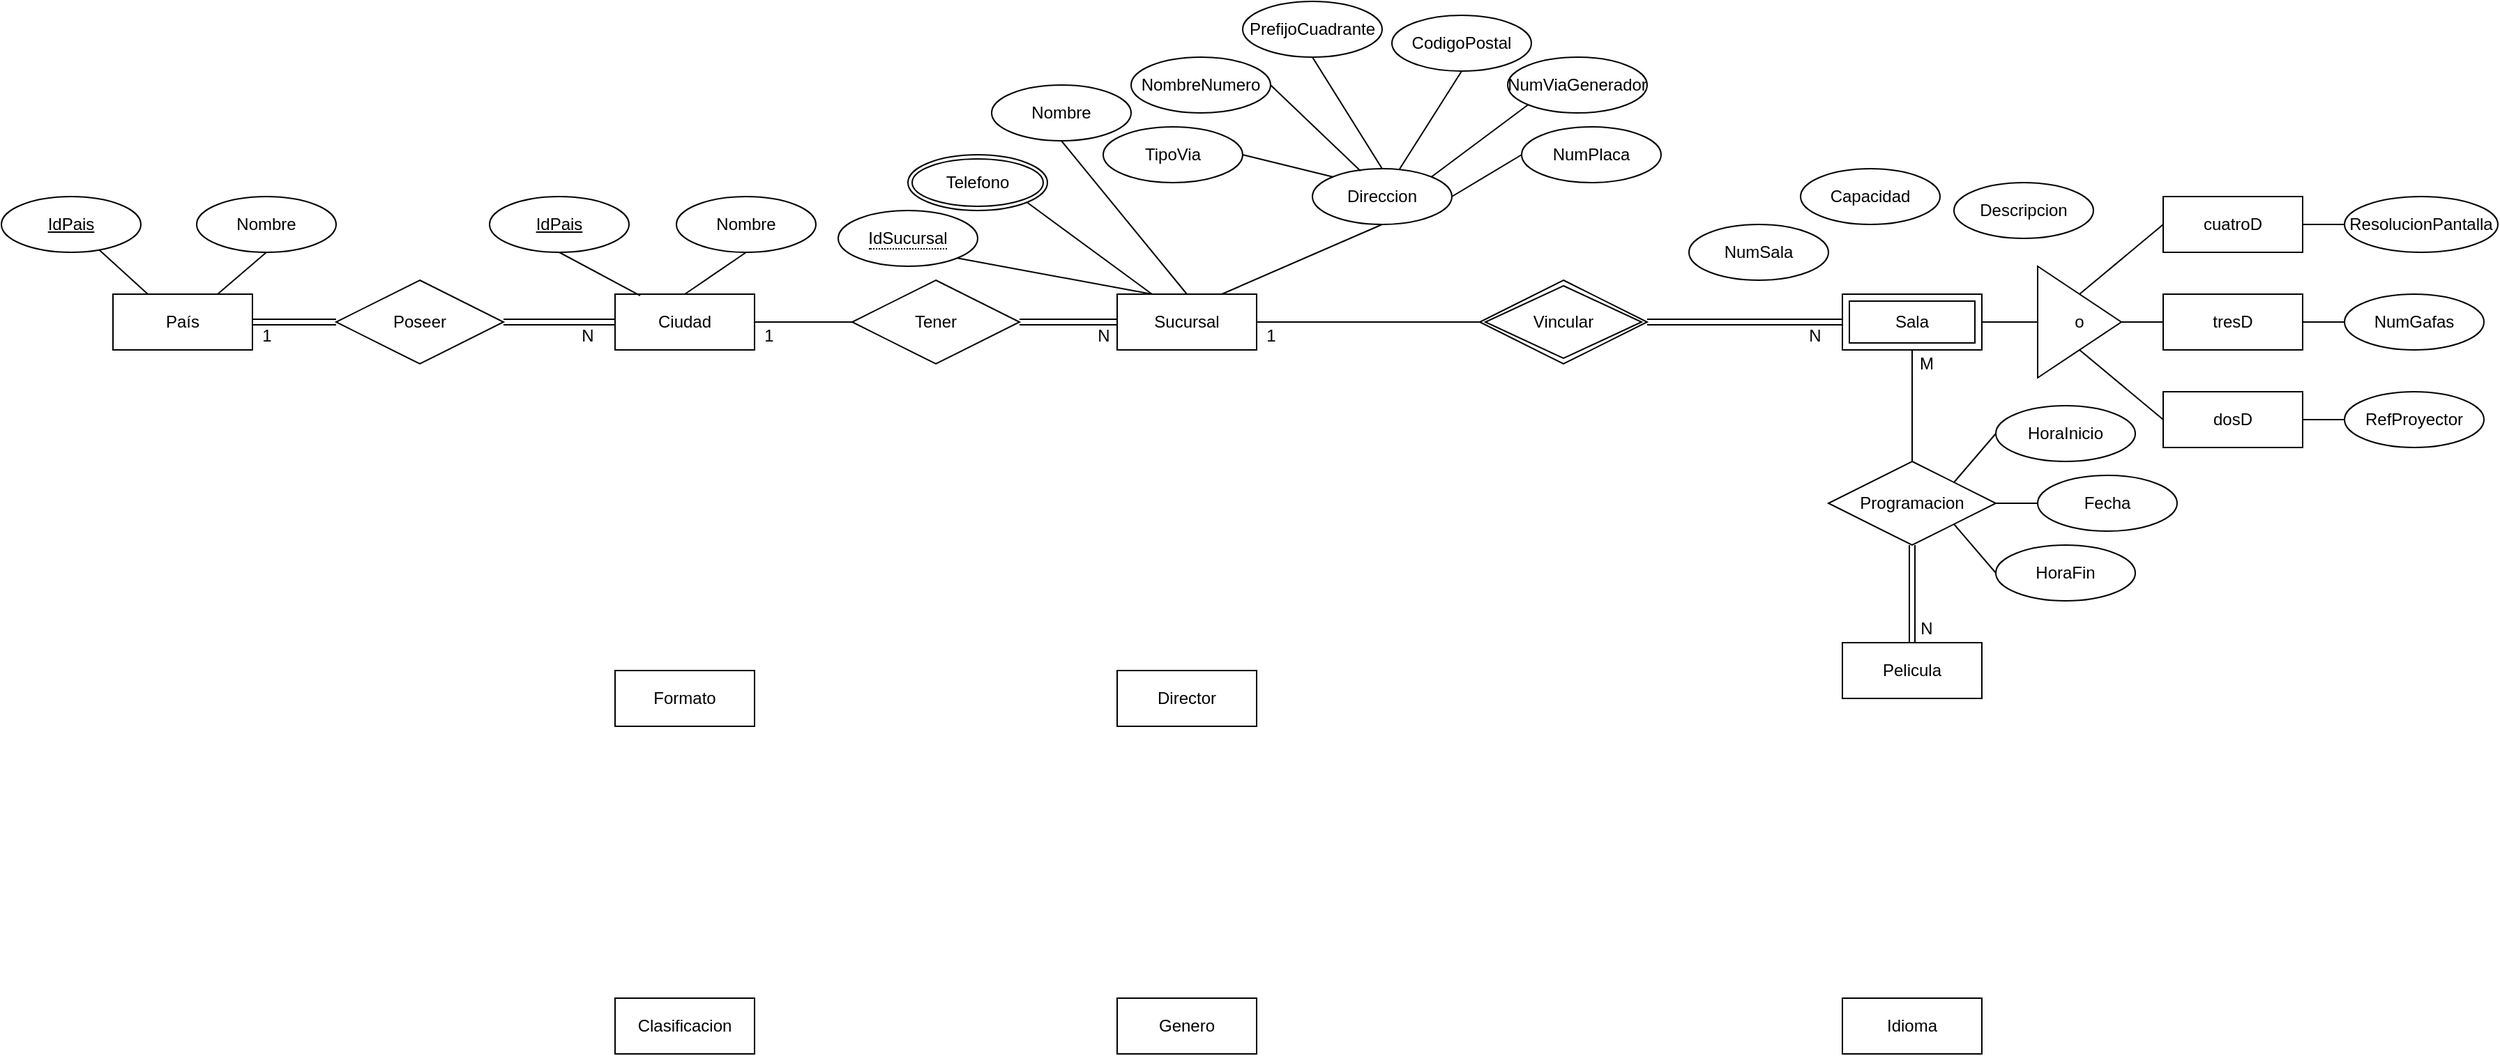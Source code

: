 <mxfile version="16.5.6" type="github">
  <diagram id="iKZTLfizrBLWF1osqMsN" name="Page-1">
    <mxGraphModel dx="1792" dy="1736" grid="1" gridSize="10" guides="1" tooltips="1" connect="1" arrows="1" fold="1" page="1" pageScale="1" pageWidth="827" pageHeight="1169" math="0" shadow="0">
      <root>
        <mxCell id="0" />
        <mxCell id="1" parent="0" />
        <mxCell id="ewGO8U9_hze2pfh3veyB-21" style="edgeStyle=none;rounded=0;orthogonalLoop=1;jettySize=auto;html=1;exitX=1;exitY=0.5;exitDx=0;exitDy=0;entryX=0;entryY=0.5;entryDx=0;entryDy=0;endArrow=none;endFill=0;startArrow=classic;startFill=1;shape=link;" edge="1" parent="1" source="ewGO8U9_hze2pfh3veyB-1" target="ewGO8U9_hze2pfh3veyB-20">
          <mxGeometry relative="1" as="geometry" />
        </mxCell>
        <mxCell id="ewGO8U9_hze2pfh3veyB-1" value="País" style="whiteSpace=wrap;html=1;align=center;" vertex="1" parent="1">
          <mxGeometry x="-90" y="90" width="100" height="40" as="geometry" />
        </mxCell>
        <mxCell id="ewGO8U9_hze2pfh3veyB-26" style="edgeStyle=none;rounded=0;orthogonalLoop=1;jettySize=auto;html=1;exitX=1;exitY=0.5;exitDx=0;exitDy=0;entryX=0;entryY=0.5;entryDx=0;entryDy=0;startArrow=none;startFill=0;endArrow=none;endFill=0;" edge="1" parent="1" source="ewGO8U9_hze2pfh3veyB-2" target="ewGO8U9_hze2pfh3veyB-25">
          <mxGeometry relative="1" as="geometry" />
        </mxCell>
        <mxCell id="ewGO8U9_hze2pfh3veyB-2" value="Ciudad" style="whiteSpace=wrap;html=1;align=center;" vertex="1" parent="1">
          <mxGeometry x="270" y="90" width="100" height="40" as="geometry" />
        </mxCell>
        <mxCell id="ewGO8U9_hze2pfh3veyB-3" value="Sucursal" style="whiteSpace=wrap;html=1;align=center;" vertex="1" parent="1">
          <mxGeometry x="630" y="90" width="100" height="40" as="geometry" />
        </mxCell>
        <mxCell id="ewGO8U9_hze2pfh3veyB-5" value="Pelicula" style="whiteSpace=wrap;html=1;align=center;" vertex="1" parent="1">
          <mxGeometry x="1150" y="340" width="100" height="40" as="geometry" />
        </mxCell>
        <mxCell id="ewGO8U9_hze2pfh3veyB-6" value="Idioma" style="whiteSpace=wrap;html=1;align=center;" vertex="1" parent="1">
          <mxGeometry x="1150" y="595" width="100" height="40" as="geometry" />
        </mxCell>
        <mxCell id="ewGO8U9_hze2pfh3veyB-7" value="Genero" style="whiteSpace=wrap;html=1;align=center;" vertex="1" parent="1">
          <mxGeometry x="630" y="595" width="100" height="40" as="geometry" />
        </mxCell>
        <mxCell id="ewGO8U9_hze2pfh3veyB-8" value="Clasificacion" style="whiteSpace=wrap;html=1;align=center;" vertex="1" parent="1">
          <mxGeometry x="270" y="595" width="100" height="40" as="geometry" />
        </mxCell>
        <mxCell id="ewGO8U9_hze2pfh3veyB-9" value="Director" style="whiteSpace=wrap;html=1;align=center;" vertex="1" parent="1">
          <mxGeometry x="630" y="360" width="100" height="40" as="geometry" />
        </mxCell>
        <mxCell id="ewGO8U9_hze2pfh3veyB-10" value="Formato" style="whiteSpace=wrap;html=1;align=center;" vertex="1" parent="1">
          <mxGeometry x="270" y="360" width="100" height="40" as="geometry" />
        </mxCell>
        <mxCell id="ewGO8U9_hze2pfh3veyB-16" style="rounded=0;orthogonalLoop=1;jettySize=auto;html=1;entryX=0.25;entryY=0;entryDx=0;entryDy=0;endArrow=none;endFill=0;" edge="1" parent="1" source="ewGO8U9_hze2pfh3veyB-12" target="ewGO8U9_hze2pfh3veyB-1">
          <mxGeometry relative="1" as="geometry" />
        </mxCell>
        <mxCell id="ewGO8U9_hze2pfh3veyB-12" value="IdPais" style="ellipse;whiteSpace=wrap;html=1;align=center;fontStyle=4;" vertex="1" parent="1">
          <mxGeometry x="-170" y="20" width="100" height="40" as="geometry" />
        </mxCell>
        <mxCell id="ewGO8U9_hze2pfh3veyB-17" style="rounded=0;orthogonalLoop=1;jettySize=auto;html=1;exitX=0.5;exitY=1;exitDx=0;exitDy=0;entryX=0.75;entryY=0;entryDx=0;entryDy=0;endArrow=none;endFill=0;" edge="1" parent="1" source="ewGO8U9_hze2pfh3veyB-13" target="ewGO8U9_hze2pfh3veyB-1">
          <mxGeometry relative="1" as="geometry" />
        </mxCell>
        <mxCell id="ewGO8U9_hze2pfh3veyB-13" value="Nombre" style="ellipse;whiteSpace=wrap;html=1;align=center;" vertex="1" parent="1">
          <mxGeometry x="-30" y="20" width="100" height="40" as="geometry" />
        </mxCell>
        <mxCell id="ewGO8U9_hze2pfh3veyB-18" style="edgeStyle=none;rounded=0;orthogonalLoop=1;jettySize=auto;html=1;exitX=0.5;exitY=1;exitDx=0;exitDy=0;entryX=0.18;entryY=0.026;entryDx=0;entryDy=0;entryPerimeter=0;endArrow=none;endFill=0;" edge="1" parent="1" source="ewGO8U9_hze2pfh3veyB-14" target="ewGO8U9_hze2pfh3veyB-2">
          <mxGeometry relative="1" as="geometry" />
        </mxCell>
        <mxCell id="ewGO8U9_hze2pfh3veyB-14" value="IdPais" style="ellipse;whiteSpace=wrap;html=1;align=center;fontStyle=4;" vertex="1" parent="1">
          <mxGeometry x="180" y="20" width="100" height="40" as="geometry" />
        </mxCell>
        <mxCell id="ewGO8U9_hze2pfh3veyB-19" style="edgeStyle=none;rounded=0;orthogonalLoop=1;jettySize=auto;html=1;exitX=0.5;exitY=1;exitDx=0;exitDy=0;entryX=0.5;entryY=0;entryDx=0;entryDy=0;endArrow=none;endFill=0;" edge="1" parent="1" source="ewGO8U9_hze2pfh3veyB-15" target="ewGO8U9_hze2pfh3veyB-2">
          <mxGeometry relative="1" as="geometry" />
        </mxCell>
        <mxCell id="ewGO8U9_hze2pfh3veyB-15" value="Nombre" style="ellipse;whiteSpace=wrap;html=1;align=center;" vertex="1" parent="1">
          <mxGeometry x="314" y="20" width="100" height="40" as="geometry" />
        </mxCell>
        <mxCell id="ewGO8U9_hze2pfh3veyB-22" style="edgeStyle=none;rounded=0;orthogonalLoop=1;jettySize=auto;html=1;exitX=1;exitY=0.5;exitDx=0;exitDy=0;entryX=0;entryY=0.5;entryDx=0;entryDy=0;endArrow=none;endFill=0;shape=link;" edge="1" parent="1" source="ewGO8U9_hze2pfh3veyB-20" target="ewGO8U9_hze2pfh3veyB-2">
          <mxGeometry relative="1" as="geometry" />
        </mxCell>
        <mxCell id="ewGO8U9_hze2pfh3veyB-20" value="Poseer" style="shape=rhombus;perimeter=rhombusPerimeter;whiteSpace=wrap;html=1;align=center;" vertex="1" parent="1">
          <mxGeometry x="70" y="80" width="120" height="60" as="geometry" />
        </mxCell>
        <mxCell id="ewGO8U9_hze2pfh3veyB-23" value="1" style="text;html=1;align=center;verticalAlign=middle;resizable=0;points=[];autosize=1;strokeColor=none;fillColor=none;" vertex="1" parent="1">
          <mxGeometry x="10" y="110" width="20" height="20" as="geometry" />
        </mxCell>
        <mxCell id="ewGO8U9_hze2pfh3veyB-24" value="N" style="text;html=1;align=center;verticalAlign=middle;resizable=0;points=[];autosize=1;strokeColor=none;fillColor=none;" vertex="1" parent="1">
          <mxGeometry x="240" y="110" width="20" height="20" as="geometry" />
        </mxCell>
        <mxCell id="ewGO8U9_hze2pfh3veyB-27" style="edgeStyle=none;rounded=0;orthogonalLoop=1;jettySize=auto;html=1;exitX=1;exitY=0.5;exitDx=0;exitDy=0;entryX=0;entryY=0.5;entryDx=0;entryDy=0;startArrow=none;startFill=0;endArrow=none;endFill=0;shape=link;" edge="1" parent="1" source="ewGO8U9_hze2pfh3veyB-25" target="ewGO8U9_hze2pfh3veyB-3">
          <mxGeometry relative="1" as="geometry" />
        </mxCell>
        <mxCell id="ewGO8U9_hze2pfh3veyB-25" value="Tener" style="shape=rhombus;perimeter=rhombusPerimeter;whiteSpace=wrap;html=1;align=center;" vertex="1" parent="1">
          <mxGeometry x="440" y="80" width="120" height="60" as="geometry" />
        </mxCell>
        <mxCell id="ewGO8U9_hze2pfh3veyB-28" value="1" style="text;html=1;align=center;verticalAlign=middle;resizable=0;points=[];autosize=1;strokeColor=none;fillColor=none;" vertex="1" parent="1">
          <mxGeometry x="370" y="110" width="20" height="20" as="geometry" />
        </mxCell>
        <mxCell id="ewGO8U9_hze2pfh3veyB-29" value="N" style="text;html=1;align=center;verticalAlign=middle;resizable=0;points=[];autosize=1;strokeColor=none;fillColor=none;" vertex="1" parent="1">
          <mxGeometry x="610" y="110" width="20" height="20" as="geometry" />
        </mxCell>
        <mxCell id="ewGO8U9_hze2pfh3veyB-75" style="edgeStyle=none;rounded=0;orthogonalLoop=1;jettySize=auto;html=1;exitX=1;exitY=0.5;exitDx=0;exitDy=0;entryX=0;entryY=0.5;entryDx=0;entryDy=0;startArrow=none;startFill=0;endArrow=none;endFill=0;" edge="1" parent="1" source="ewGO8U9_hze2pfh3veyB-33" target="ewGO8U9_hze2pfh3veyB-74">
          <mxGeometry relative="1" as="geometry" />
        </mxCell>
        <mxCell id="ewGO8U9_hze2pfh3veyB-86" style="edgeStyle=none;rounded=0;orthogonalLoop=1;jettySize=auto;html=1;exitX=0.5;exitY=1;exitDx=0;exitDy=0;entryX=0.5;entryY=0;entryDx=0;entryDy=0;startArrow=none;startFill=0;endArrow=none;endFill=0;" edge="1" parent="1" source="ewGO8U9_hze2pfh3veyB-33" target="ewGO8U9_hze2pfh3veyB-85">
          <mxGeometry relative="1" as="geometry" />
        </mxCell>
        <mxCell id="ewGO8U9_hze2pfh3veyB-33" value="Sala" style="shape=ext;margin=3;double=1;whiteSpace=wrap;html=1;align=center;" vertex="1" parent="1">
          <mxGeometry x="1150" y="90" width="100" height="40" as="geometry" />
        </mxCell>
        <mxCell id="ewGO8U9_hze2pfh3veyB-67" style="edgeStyle=none;rounded=0;orthogonalLoop=1;jettySize=auto;html=1;exitX=0;exitY=0.5;exitDx=0;exitDy=0;entryX=1;entryY=0.5;entryDx=0;entryDy=0;startArrow=none;startFill=0;endArrow=none;endFill=0;" edge="1" parent="1" source="ewGO8U9_hze2pfh3veyB-34" target="ewGO8U9_hze2pfh3veyB-3">
          <mxGeometry relative="1" as="geometry" />
        </mxCell>
        <mxCell id="ewGO8U9_hze2pfh3veyB-68" style="edgeStyle=none;rounded=0;orthogonalLoop=1;jettySize=auto;html=1;exitX=1;exitY=0.5;exitDx=0;exitDy=0;entryX=0;entryY=0.5;entryDx=0;entryDy=0;startArrow=none;startFill=0;endArrow=none;endFill=0;shape=link;" edge="1" parent="1" source="ewGO8U9_hze2pfh3veyB-34" target="ewGO8U9_hze2pfh3veyB-33">
          <mxGeometry relative="1" as="geometry" />
        </mxCell>
        <mxCell id="ewGO8U9_hze2pfh3veyB-34" value="Vincular" style="shape=rhombus;double=1;perimeter=rhombusPerimeter;whiteSpace=wrap;html=1;align=center;" vertex="1" parent="1">
          <mxGeometry x="890" y="80" width="120" height="60" as="geometry" />
        </mxCell>
        <mxCell id="ewGO8U9_hze2pfh3veyB-38" style="edgeStyle=none;rounded=0;orthogonalLoop=1;jettySize=auto;html=1;exitX=1;exitY=1;exitDx=0;exitDy=0;entryX=0.25;entryY=0;entryDx=0;entryDy=0;startArrow=none;startFill=0;endArrow=none;endFill=0;" edge="1" parent="1" source="ewGO8U9_hze2pfh3veyB-35" target="ewGO8U9_hze2pfh3veyB-3">
          <mxGeometry relative="1" as="geometry" />
        </mxCell>
        <mxCell id="ewGO8U9_hze2pfh3veyB-35" value="&lt;span style=&quot;border-bottom: 1px dotted&quot;&gt;IdSucursal&lt;/span&gt;" style="ellipse;whiteSpace=wrap;html=1;align=center;" vertex="1" parent="1">
          <mxGeometry x="430" y="30" width="100" height="40" as="geometry" />
        </mxCell>
        <mxCell id="ewGO8U9_hze2pfh3veyB-39" style="edgeStyle=none;rounded=0;orthogonalLoop=1;jettySize=auto;html=1;exitX=0.5;exitY=1;exitDx=0;exitDy=0;entryX=0.5;entryY=0;entryDx=0;entryDy=0;startArrow=none;startFill=0;endArrow=none;endFill=0;" edge="1" parent="1" source="ewGO8U9_hze2pfh3veyB-37" target="ewGO8U9_hze2pfh3veyB-3">
          <mxGeometry relative="1" as="geometry" />
        </mxCell>
        <mxCell id="ewGO8U9_hze2pfh3veyB-37" value="Nombre" style="ellipse;whiteSpace=wrap;html=1;align=center;" vertex="1" parent="1">
          <mxGeometry x="540" y="-60" width="100" height="40" as="geometry" />
        </mxCell>
        <mxCell id="ewGO8U9_hze2pfh3veyB-41" style="edgeStyle=none;rounded=0;orthogonalLoop=1;jettySize=auto;html=1;exitX=0.5;exitY=1;exitDx=0;exitDy=0;entryX=0.75;entryY=0;entryDx=0;entryDy=0;startArrow=none;startFill=0;endArrow=none;endFill=0;" edge="1" parent="1" source="ewGO8U9_hze2pfh3veyB-40" target="ewGO8U9_hze2pfh3veyB-3">
          <mxGeometry relative="1" as="geometry" />
        </mxCell>
        <mxCell id="ewGO8U9_hze2pfh3veyB-40" value="Direccion" style="ellipse;whiteSpace=wrap;html=1;align=center;" vertex="1" parent="1">
          <mxGeometry x="770" width="100" height="40" as="geometry" />
        </mxCell>
        <mxCell id="ewGO8U9_hze2pfh3veyB-57" style="edgeStyle=none;rounded=0;orthogonalLoop=1;jettySize=auto;html=1;exitX=1;exitY=0.5;exitDx=0;exitDy=0;entryX=0;entryY=0;entryDx=0;entryDy=0;startArrow=none;startFill=0;endArrow=none;endFill=0;" edge="1" parent="1" source="ewGO8U9_hze2pfh3veyB-42" target="ewGO8U9_hze2pfh3veyB-40">
          <mxGeometry relative="1" as="geometry" />
        </mxCell>
        <mxCell id="ewGO8U9_hze2pfh3veyB-42" value="TipoVia" style="ellipse;whiteSpace=wrap;html=1;align=center;" vertex="1" parent="1">
          <mxGeometry x="620" y="-30" width="100" height="40" as="geometry" />
        </mxCell>
        <mxCell id="ewGO8U9_hze2pfh3veyB-58" style="edgeStyle=none;rounded=0;orthogonalLoop=1;jettySize=auto;html=1;exitX=1;exitY=0.5;exitDx=0;exitDy=0;entryX=0.345;entryY=0.041;entryDx=0;entryDy=0;entryPerimeter=0;startArrow=none;startFill=0;endArrow=none;endFill=0;" edge="1" parent="1" source="ewGO8U9_hze2pfh3veyB-43" target="ewGO8U9_hze2pfh3veyB-40">
          <mxGeometry relative="1" as="geometry" />
        </mxCell>
        <mxCell id="ewGO8U9_hze2pfh3veyB-43" value="NombreNumero" style="ellipse;whiteSpace=wrap;html=1;align=center;" vertex="1" parent="1">
          <mxGeometry x="640" y="-80" width="100" height="40" as="geometry" />
        </mxCell>
        <mxCell id="ewGO8U9_hze2pfh3veyB-59" style="edgeStyle=none;rounded=0;orthogonalLoop=1;jettySize=auto;html=1;exitX=0.5;exitY=1;exitDx=0;exitDy=0;entryX=0.5;entryY=0;entryDx=0;entryDy=0;startArrow=none;startFill=0;endArrow=none;endFill=0;" edge="1" parent="1" source="ewGO8U9_hze2pfh3veyB-44" target="ewGO8U9_hze2pfh3veyB-40">
          <mxGeometry relative="1" as="geometry" />
        </mxCell>
        <mxCell id="ewGO8U9_hze2pfh3veyB-44" value="PrefijoCuadrante" style="ellipse;whiteSpace=wrap;html=1;align=center;" vertex="1" parent="1">
          <mxGeometry x="720" y="-120" width="100" height="40" as="geometry" />
        </mxCell>
        <mxCell id="ewGO8U9_hze2pfh3veyB-50" style="edgeStyle=none;rounded=0;orthogonalLoop=1;jettySize=auto;html=1;exitX=1;exitY=1;exitDx=0;exitDy=0;entryX=0.25;entryY=0;entryDx=0;entryDy=0;startArrow=none;startFill=0;endArrow=none;endFill=0;" edge="1" parent="1" source="ewGO8U9_hze2pfh3veyB-48" target="ewGO8U9_hze2pfh3veyB-3">
          <mxGeometry relative="1" as="geometry" />
        </mxCell>
        <mxCell id="ewGO8U9_hze2pfh3veyB-48" value="Telefono" style="ellipse;shape=doubleEllipse;margin=3;whiteSpace=wrap;html=1;align=center;" vertex="1" parent="1">
          <mxGeometry x="480" y="-10" width="100" height="40" as="geometry" />
        </mxCell>
        <mxCell id="ewGO8U9_hze2pfh3veyB-60" style="edgeStyle=none;rounded=0;orthogonalLoop=1;jettySize=auto;html=1;exitX=0.5;exitY=1;exitDx=0;exitDy=0;startArrow=none;startFill=0;endArrow=none;endFill=0;" edge="1" parent="1" source="ewGO8U9_hze2pfh3veyB-52" target="ewGO8U9_hze2pfh3veyB-40">
          <mxGeometry relative="1" as="geometry" />
        </mxCell>
        <mxCell id="ewGO8U9_hze2pfh3veyB-52" value="CodigoPostal&lt;span style=&quot;color: rgba(0 , 0 , 0 , 0) ; font-family: monospace ; font-size: 0px&quot;&gt;%3CmxGraphModel%3E%3Croot%3E%3CmxCell%20id%3D%220%22%2F%3E%3CmxCell%20id%3D%221%22%20parent%3D%220%22%2F%3E%3CmxCell%20id%3D%222%22%20value%3D%22PrefijoCuadrante%22%20style%3D%22ellipse%3BwhiteSpace%3Dwrap%3Bhtml%3D1%3Balign%3Dcenter%3B%22%20vertex%3D%221%22%20parent%3D%221%22%3E%3CmxGeometry%20x%3D%22810%22%20y%3D%22-130%22%20width%3D%22100%22%20height%3D%2240%22%20as%3D%22geometry%22%2F%3E%3C%2FmxCell%3E%3C%2Froot%3E%3C%2FmxGraphModel%3E&lt;/span&gt;&lt;span style=&quot;color: rgba(0 , 0 , 0 , 0) ; font-family: monospace ; font-size: 0px&quot;&gt;%3CmxGraphModel%3E%3Croot%3E%3CmxCell%20id%3D%220%22%2F%3E%3CmxCell%20id%3D%221%22%20parent%3D%220%22%2F%3E%3CmxCell%20id%3D%222%22%20value%3D%22PrefijoCuadrante%22%20style%3D%22ellipse%3BwhiteSpace%3Dwrap%3Bhtml%3D1%3Balign%3Dcenter%3B%22%20vertex%3D%221%22%20parent%3D%221%22%3E%3CmxGeometry%20x%3D%22810%22%20y%3D%22-130%22%20width%3D%22100%22%20height%3D%2240%22%20as%3D%22geometry%22%2F%3E%3C%2FmxCell%3E%3C%2Froot%3E%3C%2FmxGraphModel%3E&lt;/span&gt;" style="ellipse;whiteSpace=wrap;html=1;align=center;" vertex="1" parent="1">
          <mxGeometry x="827" y="-110" width="100" height="40" as="geometry" />
        </mxCell>
        <mxCell id="ewGO8U9_hze2pfh3veyB-66" style="edgeStyle=none;rounded=0;orthogonalLoop=1;jettySize=auto;html=1;exitX=0;exitY=0.5;exitDx=0;exitDy=0;entryX=1;entryY=0.5;entryDx=0;entryDy=0;startArrow=none;startFill=0;endArrow=none;endFill=0;" edge="1" parent="1" source="ewGO8U9_hze2pfh3veyB-53" target="ewGO8U9_hze2pfh3veyB-40">
          <mxGeometry relative="1" as="geometry" />
        </mxCell>
        <mxCell id="ewGO8U9_hze2pfh3veyB-53" value="NumPlaca" style="ellipse;whiteSpace=wrap;html=1;align=center;" vertex="1" parent="1">
          <mxGeometry x="920" y="-30" width="100" height="40" as="geometry" />
        </mxCell>
        <mxCell id="ewGO8U9_hze2pfh3veyB-65" style="edgeStyle=none;rounded=0;orthogonalLoop=1;jettySize=auto;html=1;exitX=0;exitY=1;exitDx=0;exitDy=0;entryX=1;entryY=0;entryDx=0;entryDy=0;startArrow=none;startFill=0;endArrow=none;endFill=0;" edge="1" parent="1" source="ewGO8U9_hze2pfh3veyB-54" target="ewGO8U9_hze2pfh3veyB-40">
          <mxGeometry relative="1" as="geometry" />
        </mxCell>
        <mxCell id="ewGO8U9_hze2pfh3veyB-54" value="NumViaGenerador" style="ellipse;whiteSpace=wrap;html=1;align=center;" vertex="1" parent="1">
          <mxGeometry x="910" y="-80" width="100" height="40" as="geometry" />
        </mxCell>
        <mxCell id="ewGO8U9_hze2pfh3veyB-69" value="N" style="text;html=1;align=center;verticalAlign=middle;resizable=0;points=[];autosize=1;strokeColor=none;fillColor=none;" vertex="1" parent="1">
          <mxGeometry x="1120" y="110" width="20" height="20" as="geometry" />
        </mxCell>
        <mxCell id="ewGO8U9_hze2pfh3veyB-70" value="1" style="text;html=1;align=center;verticalAlign=middle;resizable=0;points=[];autosize=1;strokeColor=none;fillColor=none;" vertex="1" parent="1">
          <mxGeometry x="730" y="110" width="20" height="20" as="geometry" />
        </mxCell>
        <mxCell id="ewGO8U9_hze2pfh3veyB-91" style="edgeStyle=none;rounded=0;orthogonalLoop=1;jettySize=auto;html=1;exitX=1;exitY=0.5;exitDx=0;exitDy=0;entryX=0;entryY=0.5;entryDx=0;entryDy=0;startArrow=none;startFill=0;endArrow=none;endFill=0;" edge="1" parent="1" source="ewGO8U9_hze2pfh3veyB-71" target="ewGO8U9_hze2pfh3veyB-83">
          <mxGeometry relative="1" as="geometry" />
        </mxCell>
        <mxCell id="ewGO8U9_hze2pfh3veyB-71" value="tresD" style="whiteSpace=wrap;html=1;align=center;" vertex="1" parent="1">
          <mxGeometry x="1380" y="90" width="100" height="40" as="geometry" />
        </mxCell>
        <mxCell id="ewGO8U9_hze2pfh3veyB-92" style="edgeStyle=none;rounded=0;orthogonalLoop=1;jettySize=auto;html=1;exitX=1;exitY=0.5;exitDx=0;exitDy=0;entryX=0;entryY=0.5;entryDx=0;entryDy=0;startArrow=none;startFill=0;endArrow=none;endFill=0;" edge="1" parent="1" source="ewGO8U9_hze2pfh3veyB-72" target="ewGO8U9_hze2pfh3veyB-82">
          <mxGeometry relative="1" as="geometry" />
        </mxCell>
        <mxCell id="ewGO8U9_hze2pfh3veyB-72" value="cuatroD" style="whiteSpace=wrap;html=1;align=center;" vertex="1" parent="1">
          <mxGeometry x="1380" y="20" width="100" height="40" as="geometry" />
        </mxCell>
        <mxCell id="ewGO8U9_hze2pfh3veyB-90" style="edgeStyle=none;rounded=0;orthogonalLoop=1;jettySize=auto;html=1;exitX=1;exitY=0.5;exitDx=0;exitDy=0;entryX=0;entryY=0.5;entryDx=0;entryDy=0;startArrow=none;startFill=0;endArrow=none;endFill=0;" edge="1" parent="1" source="ewGO8U9_hze2pfh3veyB-73" target="ewGO8U9_hze2pfh3veyB-84">
          <mxGeometry relative="1" as="geometry" />
        </mxCell>
        <mxCell id="ewGO8U9_hze2pfh3veyB-73" value="dosD" style="whiteSpace=wrap;html=1;align=center;" vertex="1" parent="1">
          <mxGeometry x="1380" y="160" width="100" height="40" as="geometry" />
        </mxCell>
        <mxCell id="ewGO8U9_hze2pfh3veyB-76" style="edgeStyle=none;rounded=0;orthogonalLoop=1;jettySize=auto;html=1;exitX=0.5;exitY=0;exitDx=0;exitDy=0;entryX=0;entryY=0.5;entryDx=0;entryDy=0;startArrow=none;startFill=0;endArrow=none;endFill=0;" edge="1" parent="1" source="ewGO8U9_hze2pfh3veyB-74" target="ewGO8U9_hze2pfh3veyB-72">
          <mxGeometry relative="1" as="geometry" />
        </mxCell>
        <mxCell id="ewGO8U9_hze2pfh3veyB-77" style="edgeStyle=none;rounded=0;orthogonalLoop=1;jettySize=auto;html=1;exitX=1;exitY=0.5;exitDx=0;exitDy=0;entryX=0;entryY=0.5;entryDx=0;entryDy=0;startArrow=none;startFill=0;endArrow=none;endFill=0;" edge="1" parent="1" source="ewGO8U9_hze2pfh3veyB-74" target="ewGO8U9_hze2pfh3veyB-71">
          <mxGeometry relative="1" as="geometry" />
        </mxCell>
        <mxCell id="ewGO8U9_hze2pfh3veyB-78" style="edgeStyle=none;rounded=0;orthogonalLoop=1;jettySize=auto;html=1;exitX=0.5;exitY=1;exitDx=0;exitDy=0;entryX=0;entryY=0.5;entryDx=0;entryDy=0;startArrow=none;startFill=0;endArrow=none;endFill=0;" edge="1" parent="1" source="ewGO8U9_hze2pfh3veyB-74" target="ewGO8U9_hze2pfh3veyB-73">
          <mxGeometry relative="1" as="geometry" />
        </mxCell>
        <mxCell id="ewGO8U9_hze2pfh3veyB-74" value="o" style="triangle;whiteSpace=wrap;html=1;rotation=0;" vertex="1" parent="1">
          <mxGeometry x="1290" y="70" width="60" height="80" as="geometry" />
        </mxCell>
        <mxCell id="ewGO8U9_hze2pfh3veyB-79" value="NumSala" style="ellipse;whiteSpace=wrap;html=1;align=center;" vertex="1" parent="1">
          <mxGeometry x="1040" y="40" width="100" height="40" as="geometry" />
        </mxCell>
        <mxCell id="ewGO8U9_hze2pfh3veyB-80" value="Capacidad&lt;span style=&quot;color: rgba(0 , 0 , 0 , 0) ; font-family: monospace ; font-size: 0px&quot;&gt;%3CmxGraphModel%3E%3Croot%3E%3CmxCell%20id%3D%220%22%2F%3E%3CmxCell%20id%3D%221%22%20parent%3D%220%22%2F%3E%3CmxCell%20id%3D%222%22%20value%3D%22CodigoPostal%26lt%3Bspan%20style%3D%26quot%3Bcolor%3A%20rgba(0%20%2C%200%20%2C%200%20%2C%200)%20%3B%20font-family%3A%20monospace%20%3B%20font-size%3A%200px%26quot%3B%26gt%3B%253CmxGraphModel%253E%253Croot%253E%253CmxCell%2520id%253D%25220%2522%252F%253E%253CmxCell%2520id%253D%25221%2522%2520parent%253D%25220%2522%252F%253E%253CmxCell%2520id%253D%25222%2522%2520value%253D%2522PrefijoCuadrante%2522%2520style%253D%2522ellipse%253BwhiteSpace%253Dwrap%253Bhtml%253D1%253Balign%253Dcenter%253B%2522%2520vertex%253D%25221%2522%2520parent%253D%25221%2522%253E%253CmxGeometry%2520x%253D%2522810%2522%2520y%253D%2522-130%2522%2520width%253D%2522100%2522%2520height%253D%252240%2522%2520as%253D%2522geometry%2522%252F%253E%253C%252FmxCell%253E%253C%252Froot%253E%253C%252FmxGraphModel%253E%26lt%3B%2Fspan%26gt%3B%26lt%3Bspan%20style%3D%26quot%3Bcolor%3A%20rgba(0%20%2C%200%20%2C%200%20%2C%200)%20%3B%20font-family%3A%20monospace%20%3B%20font-size%3A%200px%26quot%3B%26gt%3B%253CmxGraphModel%253E%253Croot%253E%253CmxCell%2520id%253D%25220%2522%252F%253E%253CmxCell%2520id%253D%25221%2522%2520parent%253D%25220%2522%252F%253E%253CmxCell%2520id%253D%25222%2522%2520value%253D%2522PrefijoCuadrante%2522%2520style%253D%2522ellipse%253BwhiteSpace%253Dwrap%253Bhtml%253D1%253Balign%253Dcenter%253B%2522%2520vertex%253D%25221%2522%2520parent%253D%25221%2522%253E%253CmxGeometry%2520x%253D%2522810%2522%2520y%253D%2522-130%2522%2520width%253D%2522100%2522%2520height%253D%252240%2522%2520as%253D%2522geometry%2522%252F%253E%253C%252FmxCell%253E%253C%252Froot%253E%253C%252FmxGraphModel%253E%26lt%3B%2Fspan%26gt%3B%22%20style%3D%22ellipse%3BwhiteSpace%3Dwrap%3Bhtml%3D1%3Balign%3Dcenter%3B%22%20vertex%3D%221%22%20parent%3D%221%22%3E%3CmxGeometry%20x%3D%22890%22%20y%3D%22-90%22%20width%3D%22100%22%20height%3D%2240%22%20as%3D%22geometry%22%2F%3E%3C%2FmxCell%3E%3C%2Froot%3E%3C%2FmxGraphModel%3E&lt;/span&gt;" style="ellipse;whiteSpace=wrap;html=1;align=center;" vertex="1" parent="1">
          <mxGeometry x="1120" width="100" height="40" as="geometry" />
        </mxCell>
        <mxCell id="ewGO8U9_hze2pfh3veyB-81" value="Descripcion&lt;span style=&quot;color: rgba(0 , 0 , 0 , 0) ; font-family: monospace ; font-size: 0px&quot;&gt;%3CmxGraphModel%3E%3Croot%3E%3CmxCell%20id%3D%220%22%2F%3E%3CmxCell%20id%3D%221%22%20parent%3D%220%22%2F%3E%3CmxCell%20id%3D%222%22%20value%3D%22CodigoPostal%26lt%3Bspan%20style%3D%26quot%3Bcolor%3A%20rgba(0%20%2C%200%20%2C%200%20%2C%200)%20%3B%20font-family%3A%20monospace%20%3B%20font-size%3A%200px%26quot%3B%26gt%3B%253CmxGraphModel%253E%253Croot%253E%253CmxCell%2520id%253D%25220%2522%252F%253E%253CmxCell%2520id%253D%25221%2522%2520parent%253D%25220%2522%252F%253E%253CmxCell%2520id%253D%25222%2522%2520value%253D%2522PrefijoCuadrante%2522%2520style%253D%2522ellipse%253BwhiteSpace%253Dwrap%253Bhtml%253D1%253Balign%253Dcenter%253B%2522%2520vertex%253D%25221%2522%2520parent%253D%25221%2522%253E%253CmxGeometry%2520x%253D%2522810%2522%2520y%253D%2522-130%2522%2520width%253D%2522100%2522%2520height%253D%252240%2522%2520as%253D%2522geometry%2522%252F%253E%253C%252FmxCell%253E%253C%252Froot%253E%253C%252FmxGraphModel%253E%26lt%3B%2Fspan%26gt%3B%26lt%3Bspan%20style%3D%26quot%3Bcolor%3A%20rgba(0%20%2C%200%20%2C%200%20%2C%200)%20%3B%20font-family%3A%20monospace%20%3B%20font-size%3A%200px%26quot%3B%26gt%3B%253CmxGraphModel%253E%253Croot%253E%253CmxCell%2520id%253D%25220%2522%252F%253E%253CmxCell%2520id%253D%25221%2522%2520parent%253D%25220%2522%252F%253E%253CmxCell%2520id%253D%25222%2522%2520value%253D%2522PrefijoCuadrante%2522%2520style%253D%2522ellipse%253BwhiteSpace%253Dwrap%253Bhtml%253D1%253Balign%253Dcenter%253B%2522%2520vertex%253D%25221%2522%2520parent%253D%25221%2522%253E%253CmxGeometry%2520x%253D%2522810%2522%2520y%253D%2522-130%2522%2520width%253D%2522100%2522%2520height%253D%252240%2522%2520as%253D%2522geometry%2522%252F%253E%253C%252FmxCell%253E%253C%252Froot%253E%253C%252FmxGraphModel%253E%26lt%3B%2Fspan%26gt%3B%22%20style%3D%22ellipse%3BwhiteSpace%3Dwrap%3Bhtml%3D1%3Balign%3Dcenter%3B%22%20vertex%3D%221%22%20parent%3D%221%22%3E%3CmxGeometry%20x%3D%22890%22%20y%3D%22-90%22%20width%3D%22100%22%20height%3D%2240%22%20as%3D%22geometry%22%2F%3E%3C%2FmxCell%3E%3C%2Froot%3E%3C%2FmxGraphModel%3E&lt;/span&gt;" style="ellipse;whiteSpace=wrap;html=1;align=center;" vertex="1" parent="1">
          <mxGeometry x="1230" y="10" width="100" height="40" as="geometry" />
        </mxCell>
        <mxCell id="ewGO8U9_hze2pfh3veyB-82" value="ResolucionPantalla" style="ellipse;whiteSpace=wrap;html=1;align=center;" vertex="1" parent="1">
          <mxGeometry x="1510" y="20" width="110" height="40" as="geometry" />
        </mxCell>
        <mxCell id="ewGO8U9_hze2pfh3veyB-83" value="NumGafas" style="ellipse;whiteSpace=wrap;html=1;align=center;" vertex="1" parent="1">
          <mxGeometry x="1510" y="90" width="100" height="40" as="geometry" />
        </mxCell>
        <mxCell id="ewGO8U9_hze2pfh3veyB-84" value="RefProyector&lt;span style=&quot;color: rgba(0 , 0 , 0 , 0) ; font-family: monospace ; font-size: 0px&quot;&gt;%3CmxGraphModel%3E%3Croot%3E%3CmxCell%20id%3D%220%22%2F%3E%3CmxCell%20id%3D%221%22%20parent%3D%220%22%2F%3E%3CmxCell%20id%3D%222%22%20value%3D%22CodigoPostal%26lt%3Bspan%20style%3D%26quot%3Bcolor%3A%20rgba(0%20%2C%200%20%2C%200%20%2C%200)%20%3B%20font-family%3A%20monospace%20%3B%20font-size%3A%200px%26quot%3B%26gt%3B%253CmxGraphModel%253E%253Croot%253E%253CmxCell%2520id%253D%25220%2522%252F%253E%253CmxCell%2520id%253D%25221%2522%2520parent%253D%25220%2522%252F%253E%253CmxCell%2520id%253D%25222%2522%2520value%253D%2522PrefijoCuadrante%2522%2520style%253D%2522ellipse%253BwhiteSpace%253Dwrap%253Bhtml%253D1%253Balign%253Dcenter%253B%2522%2520vertex%253D%25221%2522%2520parent%253D%25221%2522%253E%253CmxGeometry%2520x%253D%2522810%2522%2520y%253D%2522-130%2522%2520width%253D%2522100%2522%2520height%253D%252240%2522%2520as%253D%2522geometry%2522%252F%253E%253C%252FmxCell%253E%253C%252Froot%253E%253C%252FmxGraphModel%253E%26lt%3B%2Fspan%26gt%3B%26lt%3Bspan%20style%3D%26quot%3Bcolor%3A%20rgba(0%20%2C%200%20%2C%200%20%2C%200)%20%3B%20font-family%3A%20monospace%20%3B%20font-size%3A%200px%26quot%3B%26gt%3B%253CmxGraphModel%253E%253Croot%253E%253CmxCell%2520id%253D%25220%2522%252F%253E%253CmxCell%2520id%253D%25221%2522%2520parent%253D%25220%2522%252F%253E%253CmxCell%2520id%253D%25222%2522%2520value%253D%2522PrefijoCuadrante%2522%2520style%253D%2522ellipse%253BwhiteSpace%253Dwrap%253Bhtml%253D1%253Balign%253Dcenter%253B%2522%2520vertex%253D%25221%2522%2520parent%253D%25221%2522%253E%253CmxGeometry%2520x%253D%2522810%2522%2520y%253D%2522-130%2522%2520width%253D%2522100%2522%2520height%253D%252240%2522%2520as%253D%2522geometry%2522%252F%253E%253C%252FmxCell%253E%253C%252Froot%253E%253C%252FmxGraphModel%253E%26lt%3B%2Fspan%26gt%3B%22%20style%3D%22ellipse%3BwhiteSpace%3Dwrap%3Bhtml%3D1%3Balign%3Dcenter%3B%22%20vertex%3D%221%22%20parent%3D%221%22%3E%3CmxGeometry%20x%3D%22890%22%20y%3D%22-90%22%20width%3D%22100%22%20height%3D%2240%22%20as%3D%22geometry%22%2F%3E%3C%2FmxCell%3E%3C%2Froot%3E%3C%2FmxGraphModel%3E&lt;/span&gt;" style="ellipse;whiteSpace=wrap;html=1;align=center;" vertex="1" parent="1">
          <mxGeometry x="1510" y="160" width="100" height="40" as="geometry" />
        </mxCell>
        <mxCell id="ewGO8U9_hze2pfh3veyB-87" style="edgeStyle=none;rounded=0;orthogonalLoop=1;jettySize=auto;html=1;exitX=0.5;exitY=1;exitDx=0;exitDy=0;entryX=0.5;entryY=0;entryDx=0;entryDy=0;startArrow=none;startFill=0;endArrow=none;endFill=0;shape=link;" edge="1" parent="1" source="ewGO8U9_hze2pfh3veyB-85" target="ewGO8U9_hze2pfh3veyB-5">
          <mxGeometry relative="1" as="geometry" />
        </mxCell>
        <mxCell id="ewGO8U9_hze2pfh3veyB-85" value="Programacion" style="shape=rhombus;perimeter=rhombusPerimeter;whiteSpace=wrap;html=1;align=center;" vertex="1" parent="1">
          <mxGeometry x="1140" y="210" width="120" height="60" as="geometry" />
        </mxCell>
        <mxCell id="ewGO8U9_hze2pfh3veyB-88" value="N" style="text;html=1;align=center;verticalAlign=middle;resizable=0;points=[];autosize=1;strokeColor=none;fillColor=none;" vertex="1" parent="1">
          <mxGeometry x="1200" y="320" width="20" height="20" as="geometry" />
        </mxCell>
        <mxCell id="ewGO8U9_hze2pfh3veyB-89" value="M" style="text;html=1;align=center;verticalAlign=middle;resizable=0;points=[];autosize=1;strokeColor=none;fillColor=none;" vertex="1" parent="1">
          <mxGeometry x="1195" y="130" width="30" height="20" as="geometry" />
        </mxCell>
        <mxCell id="ewGO8U9_hze2pfh3veyB-97" style="edgeStyle=none;rounded=0;orthogonalLoop=1;jettySize=auto;html=1;exitX=0;exitY=0.5;exitDx=0;exitDy=0;entryX=1;entryY=0.5;entryDx=0;entryDy=0;startArrow=none;startFill=0;endArrow=none;endFill=0;" edge="1" parent="1" source="ewGO8U9_hze2pfh3veyB-93" target="ewGO8U9_hze2pfh3veyB-85">
          <mxGeometry relative="1" as="geometry" />
        </mxCell>
        <mxCell id="ewGO8U9_hze2pfh3veyB-93" value="Fecha" style="ellipse;whiteSpace=wrap;html=1;align=center;" vertex="1" parent="1">
          <mxGeometry x="1290" y="220" width="100" height="40" as="geometry" />
        </mxCell>
        <mxCell id="ewGO8U9_hze2pfh3veyB-98" style="edgeStyle=none;rounded=0;orthogonalLoop=1;jettySize=auto;html=1;exitX=0;exitY=0.5;exitDx=0;exitDy=0;entryX=1;entryY=1;entryDx=0;entryDy=0;startArrow=none;startFill=0;endArrow=none;endFill=0;" edge="1" parent="1" source="ewGO8U9_hze2pfh3veyB-94" target="ewGO8U9_hze2pfh3veyB-85">
          <mxGeometry relative="1" as="geometry" />
        </mxCell>
        <mxCell id="ewGO8U9_hze2pfh3veyB-94" value="HoraFin" style="ellipse;whiteSpace=wrap;html=1;align=center;" vertex="1" parent="1">
          <mxGeometry x="1260" y="270" width="100" height="40" as="geometry" />
        </mxCell>
        <mxCell id="ewGO8U9_hze2pfh3veyB-96" style="edgeStyle=none;rounded=0;orthogonalLoop=1;jettySize=auto;html=1;exitX=0;exitY=0.5;exitDx=0;exitDy=0;entryX=1;entryY=0;entryDx=0;entryDy=0;startArrow=none;startFill=0;endArrow=none;endFill=0;" edge="1" parent="1" source="ewGO8U9_hze2pfh3veyB-95" target="ewGO8U9_hze2pfh3veyB-85">
          <mxGeometry relative="1" as="geometry" />
        </mxCell>
        <mxCell id="ewGO8U9_hze2pfh3veyB-95" value="HoraInicio" style="ellipse;whiteSpace=wrap;html=1;align=center;" vertex="1" parent="1">
          <mxGeometry x="1260" y="170" width="100" height="40" as="geometry" />
        </mxCell>
      </root>
    </mxGraphModel>
  </diagram>
</mxfile>

